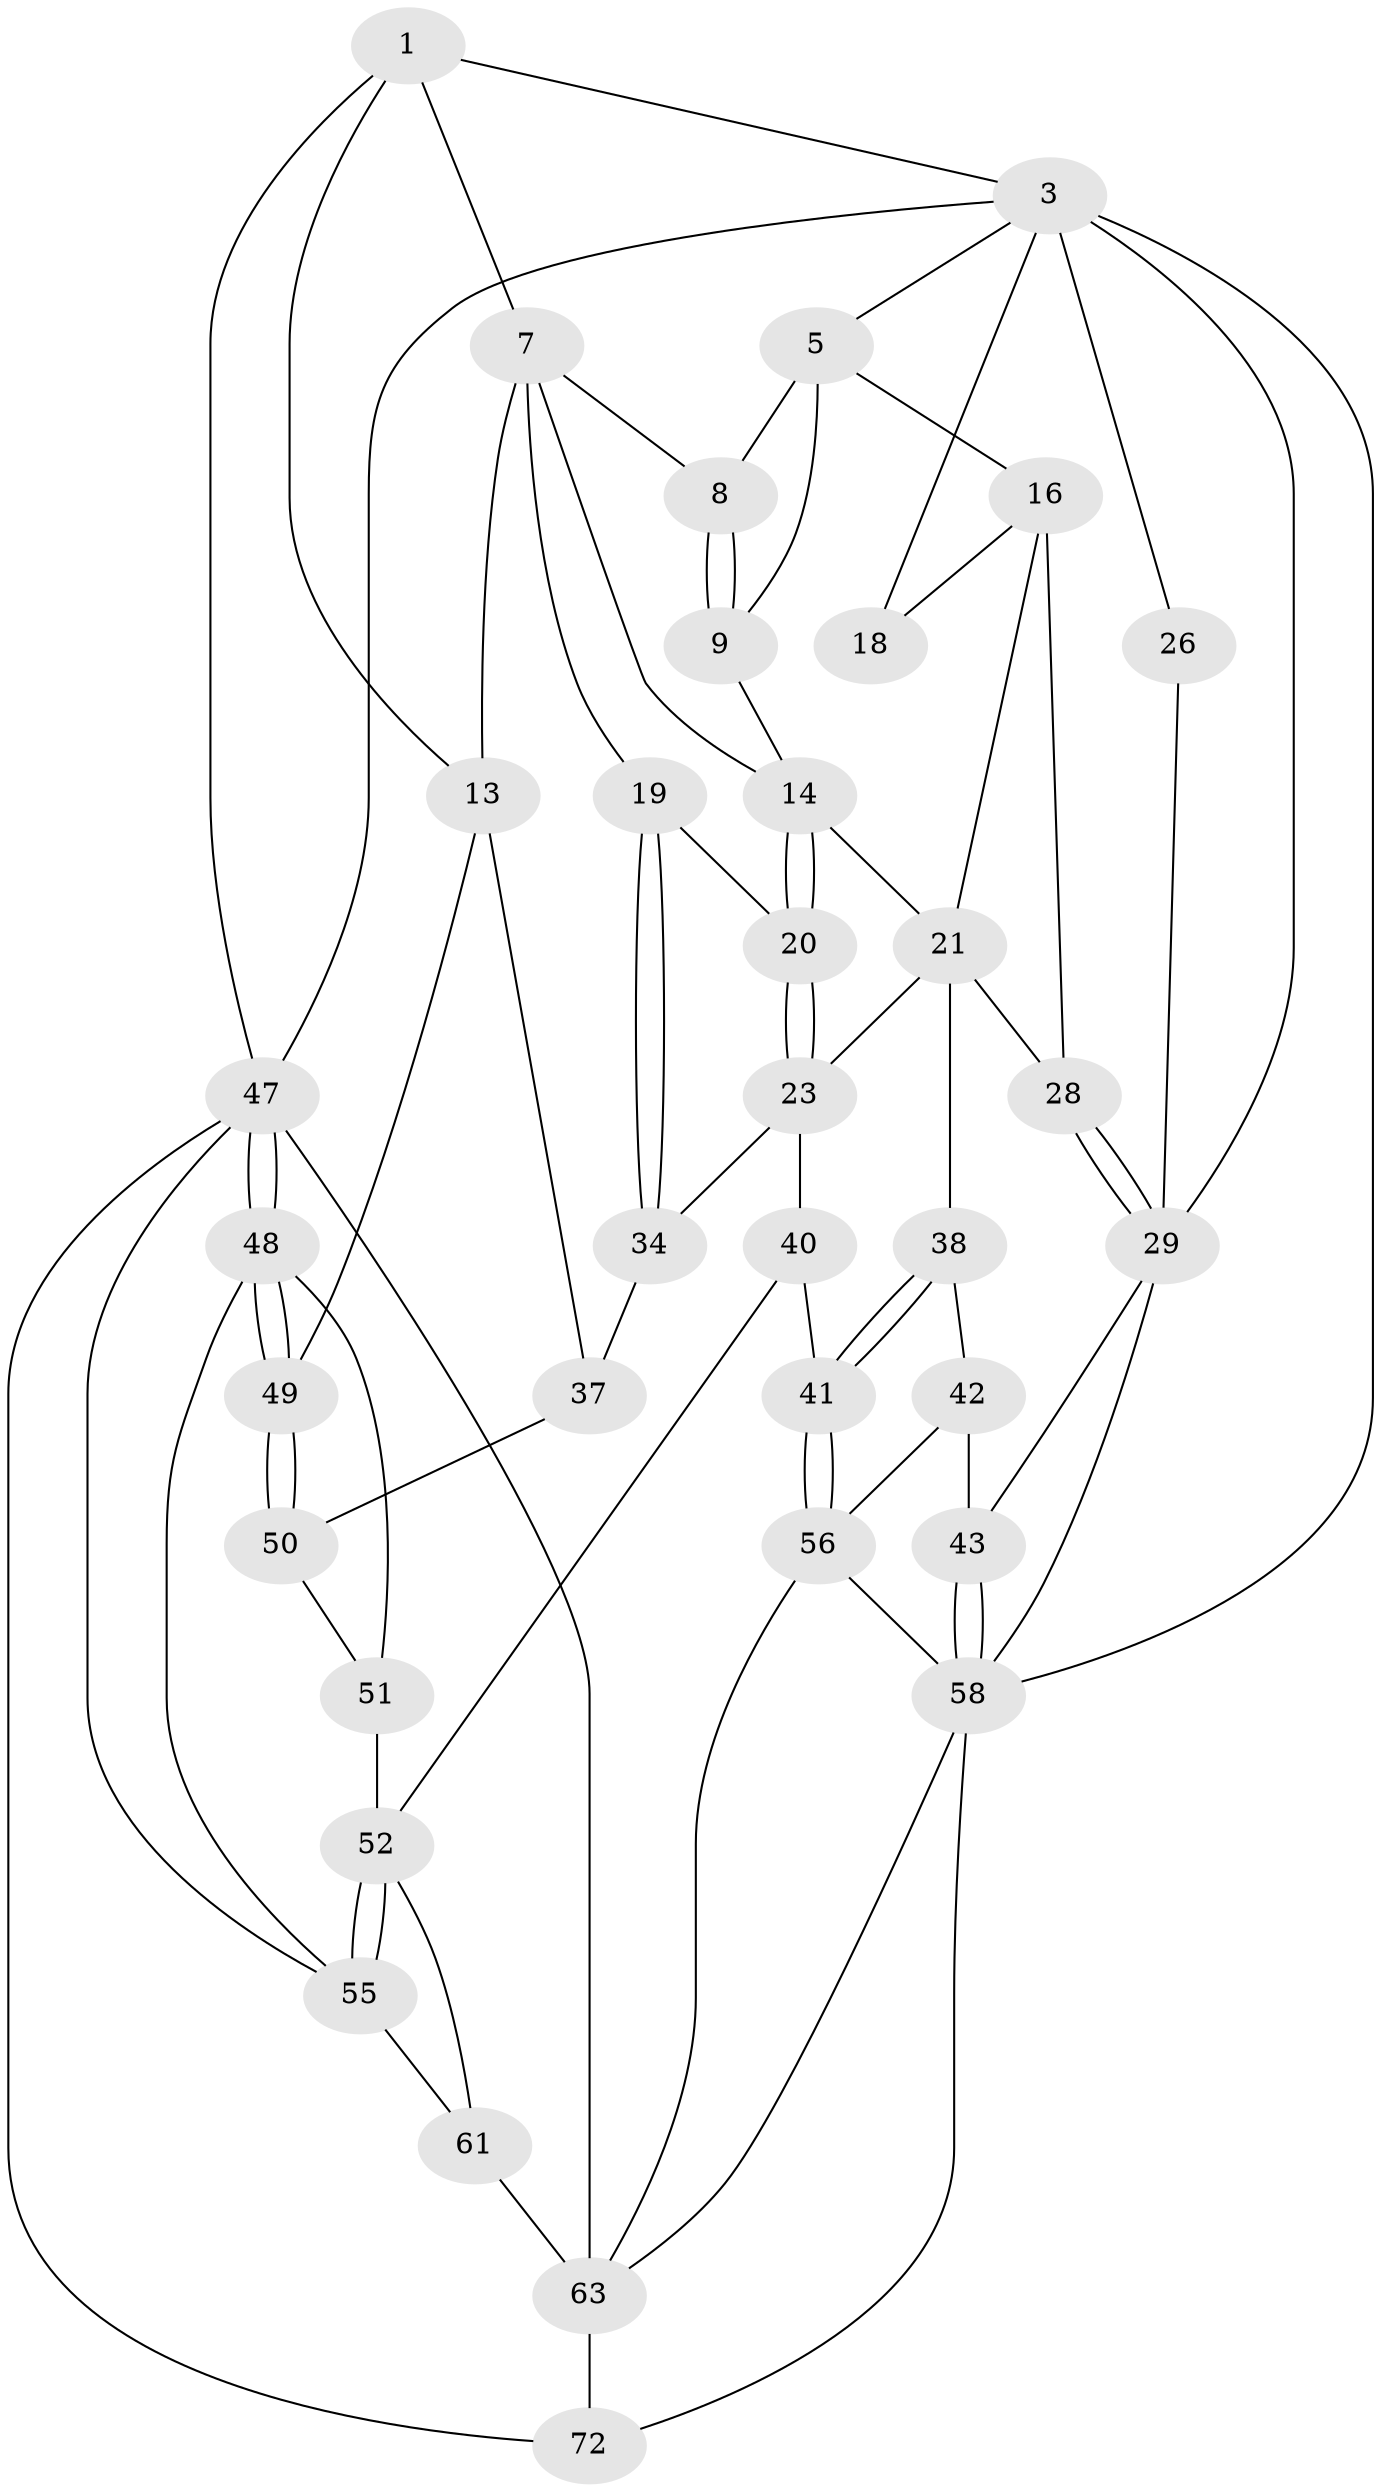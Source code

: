 // original degree distribution, {3: 0.041666666666666664, 5: 0.5416666666666666, 6: 0.20833333333333334, 4: 0.20833333333333334}
// Generated by graph-tools (version 1.1) at 2025/16/03/09/25 04:16:44]
// undirected, 36 vertices, 79 edges
graph export_dot {
graph [start="1"]
  node [color=gray90,style=filled];
  1 [pos="+0.660863523567069+0",super="+2"];
  3 [pos="+0+0",super="+71+25+4"];
  5 [pos="+0.28547122898239186+0",super="+6+10"];
  7 [pos="+0.6686901280631384+0.035203216327121804",super="+11"];
  8 [pos="+0.49954813533903686+0.08981504864640898"];
  9 [pos="+0.48682821725555275+0.10748987539261963"];
  13 [pos="+1+0.10285061812875221",super="+36"];
  14 [pos="+0.6372468784063434+0.17395238583491412",super="+15"];
  16 [pos="+0.2971882660944516+0.13571793626578613",super="+17"];
  18 [pos="+0.16443272220491245+0.190661674853008"];
  19 [pos="+0.8841084267997922+0.279475049424282"];
  20 [pos="+0.7059632844662276+0.28475980998081124"];
  21 [pos="+0.4900482132367429+0.330258920760199",super="+22+24"];
  23 [pos="+0.6230715995851288+0.37243292628085156",super="+35"];
  26 [pos="+0+0.2129712224603572",super="+31+27"];
  28 [pos="+0.2098826358797807+0.4285433134434643"];
  29 [pos="+0.20420663479006043+0.4357281162216248",super="+30+44"];
  34 [pos="+0.8012411098128295+0.5138750390996527"];
  37 [pos="+0.9196705666054054+0.561174290529629"];
  38 [pos="+0.48177983567168925+0.6091963215817221",super="+39"];
  40 [pos="+0.6751788118369263+0.6429953421910652"];
  41 [pos="+0.6422324913798982+0.642928793041331"];
  42 [pos="+0.4143474179163905+0.6493107563482253"];
  43 [pos="+0.4116664243999703+0.649551126714818"];
  47 [pos="+1+1",super="+66"];
  48 [pos="+1+0.9407033263607335",super="+54"];
  49 [pos="+1+0.8968162409444874"];
  50 [pos="+0.9286733161613243+0.6580739548035629"];
  51 [pos="+0.9202568464707802+0.6665977158879033"];
  52 [pos="+0.8711805159986422+0.7018712229815361",super="+53"];
  55 [pos="+0.9097886298870368+0.85812325087947",super="+65"];
  56 [pos="+0.533751071826944+0.8391446652270531",super="+57"];
  58 [pos="+0.23525894775523623+0.8177851363839262",super="+60+59"];
  61 [pos="+0.7164286358972946+0.7672712210510024",super="+62"];
  63 [pos="+0.5871591888385364+0.88085184727312",super="+68+64"];
  72 [pos="+0.3252801880307008+1"];
  1 -- 7;
  1 -- 3;
  1 -- 13;
  1 -- 47;
  3 -- 47;
  3 -- 26;
  3 -- 29 [weight=2];
  3 -- 58;
  3 -- 18;
  3 -- 5;
  5 -- 8;
  5 -- 16;
  5 -- 9;
  7 -- 8;
  7 -- 19;
  7 -- 13;
  7 -- 14;
  8 -- 9;
  8 -- 9;
  9 -- 14;
  13 -- 49;
  13 -- 37;
  14 -- 20;
  14 -- 20;
  14 -- 21;
  16 -- 21;
  16 -- 18;
  16 -- 28;
  19 -- 20;
  19 -- 34;
  19 -- 34;
  20 -- 23;
  20 -- 23;
  21 -- 28;
  21 -- 38 [weight=2];
  21 -- 23;
  23 -- 40;
  23 -- 34;
  26 -- 29;
  28 -- 29;
  28 -- 29;
  29 -- 58;
  29 -- 43;
  34 -- 37;
  37 -- 50;
  38 -- 41;
  38 -- 41;
  38 -- 42;
  40 -- 41;
  40 -- 52;
  41 -- 56;
  41 -- 56;
  42 -- 43;
  42 -- 56;
  43 -- 58;
  43 -- 58;
  47 -- 48;
  47 -- 48;
  47 -- 72;
  47 -- 63;
  47 -- 55;
  48 -- 49;
  48 -- 49;
  48 -- 51;
  48 -- 55;
  49 -- 50;
  49 -- 50;
  50 -- 51;
  51 -- 52;
  52 -- 55;
  52 -- 55;
  52 -- 61;
  55 -- 61;
  56 -- 63;
  56 -- 58;
  58 -- 63;
  58 -- 72;
  61 -- 63 [weight=2];
  63 -- 72;
}
